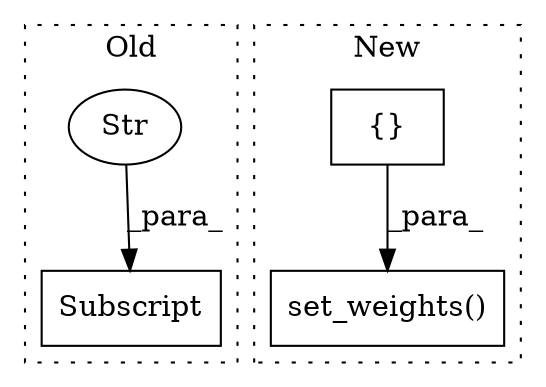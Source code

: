 digraph G {
subgraph cluster0 {
1 [label="Subscript" a="63" s="2557,0" l="38,0" shape="box"];
3 [label="Str" a="66" s="2570" l="24" shape="ellipse"];
label = "Old";
style="dotted";
}
subgraph cluster1 {
2 [label="set_weights()" a="75" s="4156,4177" l="17,1" shape="box"];
4 [label="{}" a="59" s="4173,4176" l="1,0" shape="box"];
label = "New";
style="dotted";
}
3 -> 1 [label="_para_"];
4 -> 2 [label="_para_"];
}